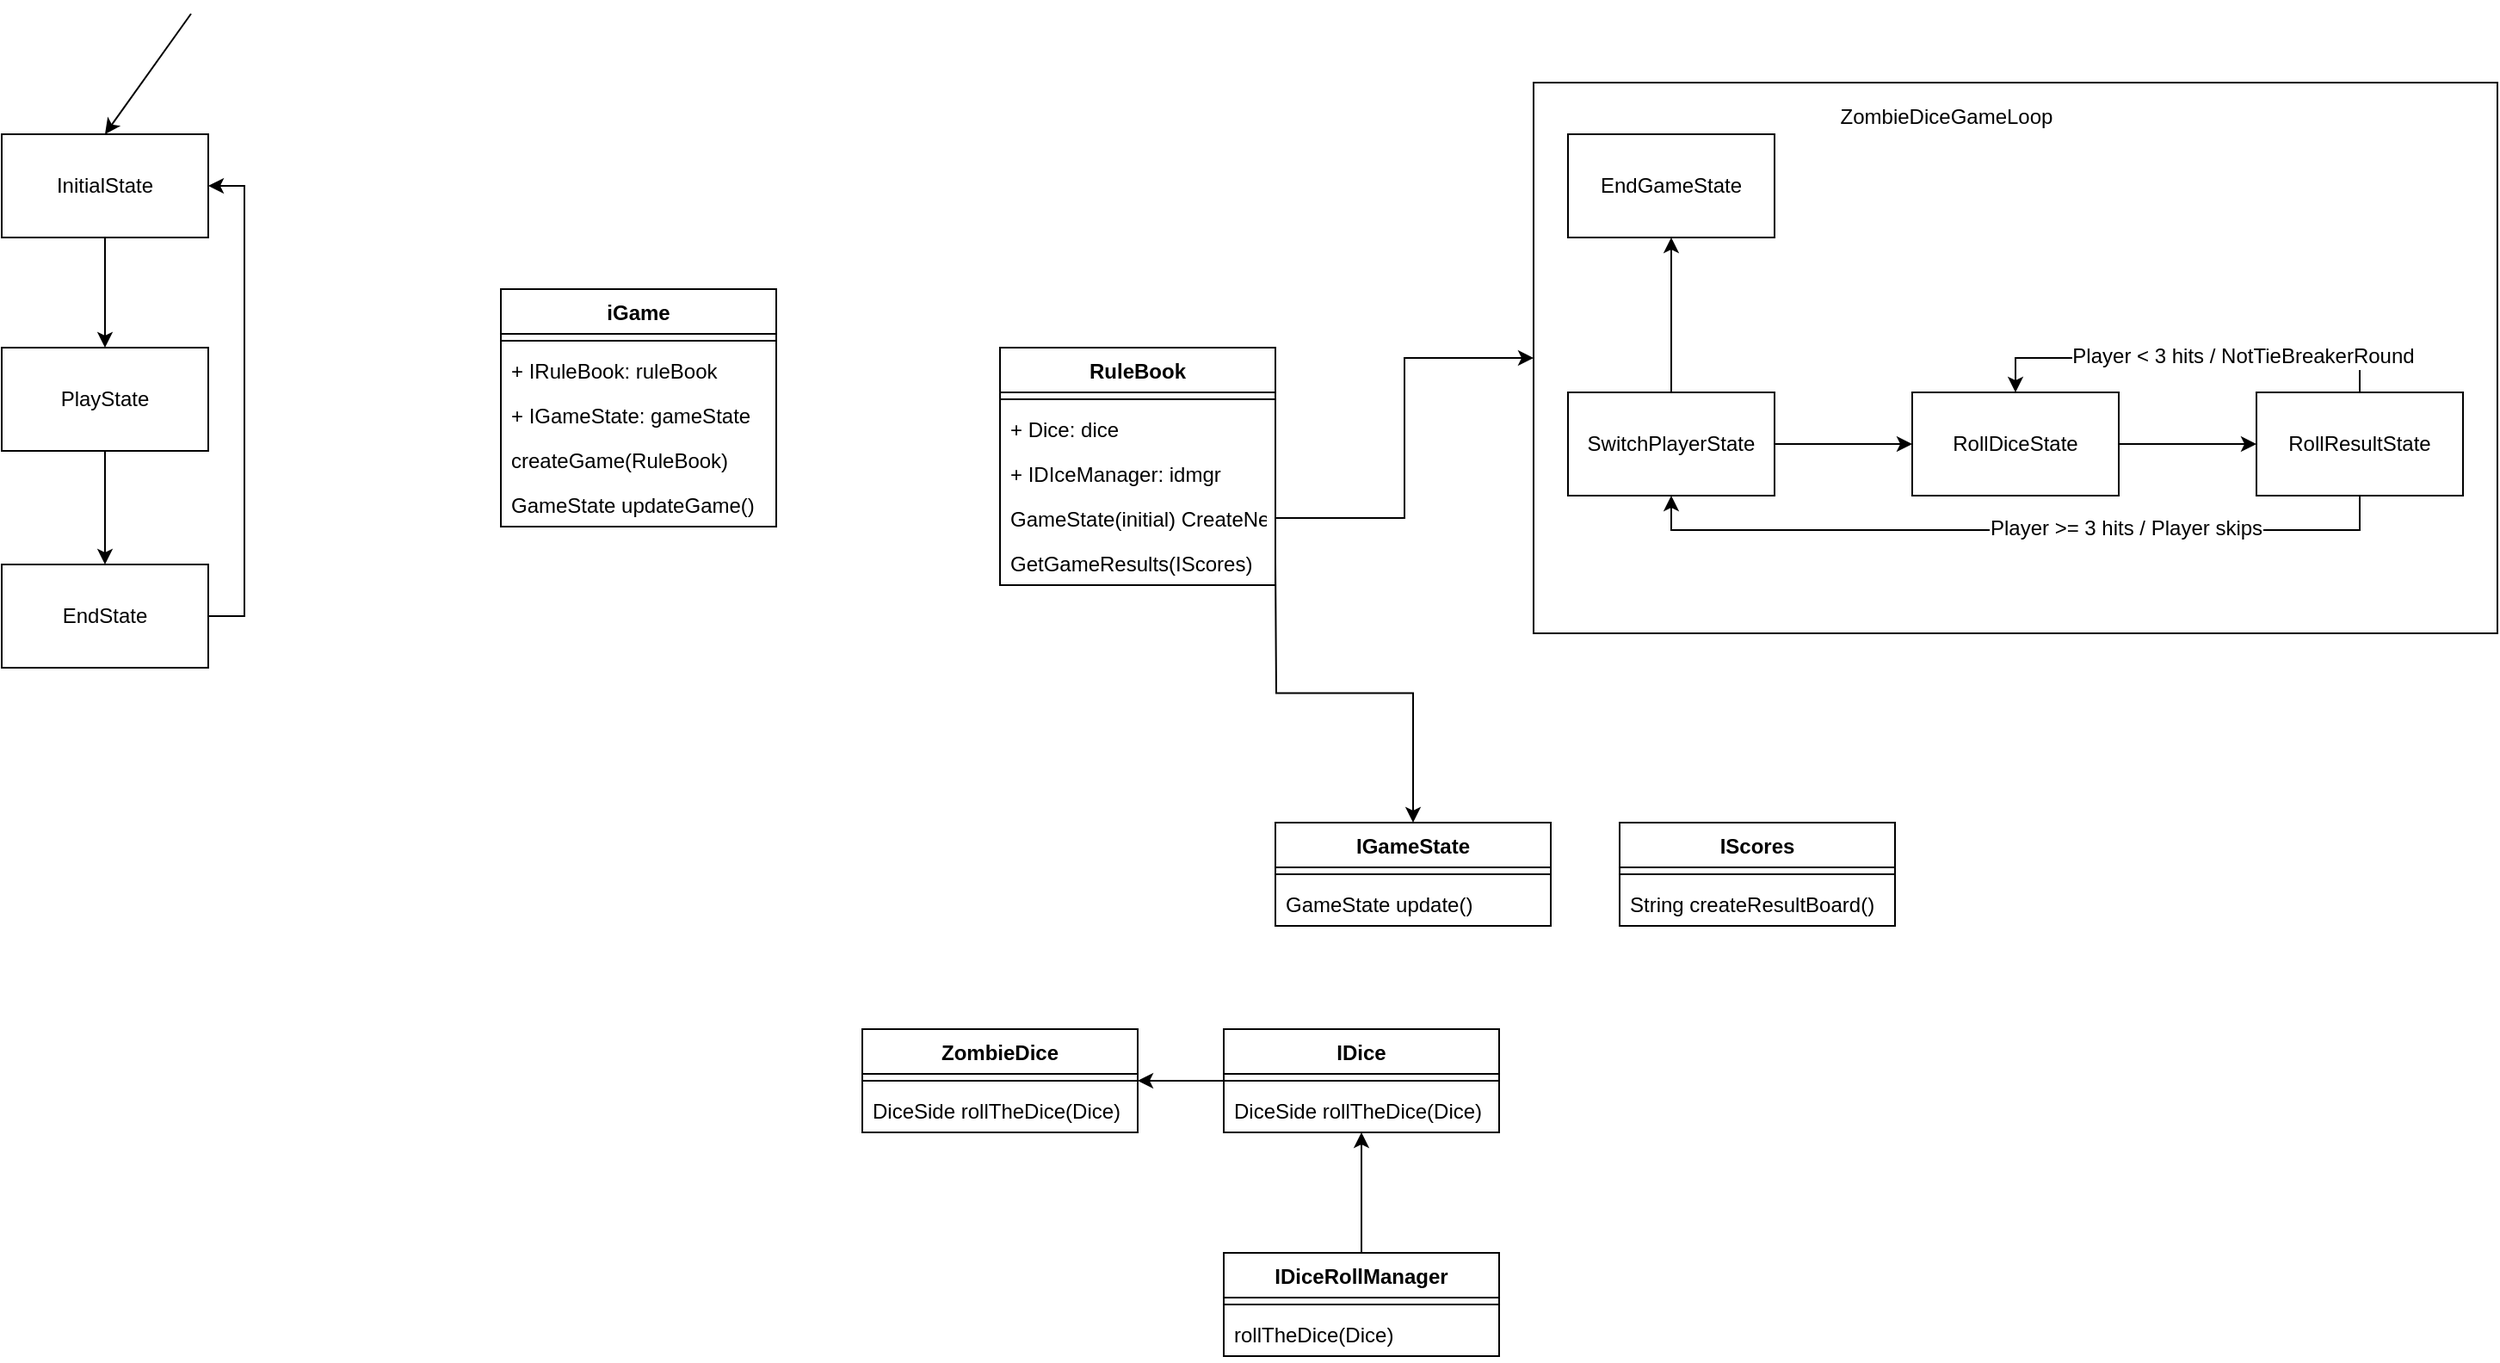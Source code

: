 <mxfile version="12.4.3" type="device" pages="1"><diagram id="Y9DKLKGN1FRlWJA68cGw" name="Page-1"><mxGraphModel dx="1673" dy="942" grid="1" gridSize="10" guides="1" tooltips="1" connect="1" arrows="1" fold="1" page="1" pageScale="1" pageWidth="3300" pageHeight="4681" math="0" shadow="0"><root><mxCell id="0"/><mxCell id="1" parent="0"/><mxCell id="IiKfLHHNJ83b9SnKh8jx-12" value="" style="rounded=0;whiteSpace=wrap;html=1;" vertex="1" parent="1"><mxGeometry x="920" y="400" width="560" height="320" as="geometry"/></mxCell><mxCell id="IiKfLHHNJ83b9SnKh8jx-3" style="edgeStyle=orthogonalEdgeStyle;rounded=0;orthogonalLoop=1;jettySize=auto;html=1;entryX=0;entryY=0.5;entryDx=0;entryDy=0;" edge="1" parent="1" source="IiKfLHHNJ83b9SnKh8jx-1" target="IiKfLHHNJ83b9SnKh8jx-2"><mxGeometry relative="1" as="geometry"/></mxCell><mxCell id="IiKfLHHNJ83b9SnKh8jx-11" style="edgeStyle=orthogonalEdgeStyle;rounded=0;orthogonalLoop=1;jettySize=auto;html=1;entryX=0.5;entryY=1;entryDx=0;entryDy=0;" edge="1" parent="1" source="IiKfLHHNJ83b9SnKh8jx-1" target="IiKfLHHNJ83b9SnKh8jx-10"><mxGeometry relative="1" as="geometry"/></mxCell><mxCell id="IiKfLHHNJ83b9SnKh8jx-1" value="&lt;div&gt;SwitchPlayerState&lt;/div&gt;" style="rounded=0;whiteSpace=wrap;html=1;" vertex="1" parent="1"><mxGeometry x="940" y="580" width="120" height="60" as="geometry"/></mxCell><mxCell id="IiKfLHHNJ83b9SnKh8jx-5" style="edgeStyle=orthogonalEdgeStyle;rounded=0;orthogonalLoop=1;jettySize=auto;html=1;" edge="1" parent="1" source="IiKfLHHNJ83b9SnKh8jx-2" target="IiKfLHHNJ83b9SnKh8jx-4"><mxGeometry relative="1" as="geometry"/></mxCell><mxCell id="IiKfLHHNJ83b9SnKh8jx-2" value="RollDiceState" style="rounded=0;whiteSpace=wrap;html=1;" vertex="1" parent="1"><mxGeometry x="1140" y="580" width="120" height="60" as="geometry"/></mxCell><mxCell id="IiKfLHHNJ83b9SnKh8jx-6" style="edgeStyle=orthogonalEdgeStyle;rounded=0;orthogonalLoop=1;jettySize=auto;html=1;entryX=0.5;entryY=0;entryDx=0;entryDy=0;" edge="1" parent="1" source="IiKfLHHNJ83b9SnKh8jx-4" target="IiKfLHHNJ83b9SnKh8jx-2"><mxGeometry relative="1" as="geometry"><Array as="points"><mxPoint x="1400" y="560"/><mxPoint x="1200" y="560"/></Array></mxGeometry></mxCell><mxCell id="IiKfLHHNJ83b9SnKh8jx-8" value="&lt;div&gt;Player &amp;lt; 3 hits / NotTieBreakerRound&lt;br&gt;&lt;/div&gt;" style="text;html=1;align=center;verticalAlign=middle;resizable=0;points=[];;labelBackgroundColor=#ffffff;" vertex="1" connectable="0" parent="IiKfLHHNJ83b9SnKh8jx-6"><mxGeometry x="-0.267" y="-1" relative="1" as="geometry"><mxPoint as="offset"/></mxGeometry></mxCell><mxCell id="IiKfLHHNJ83b9SnKh8jx-7" style="edgeStyle=orthogonalEdgeStyle;rounded=0;orthogonalLoop=1;jettySize=auto;html=1;entryX=0.5;entryY=1;entryDx=0;entryDy=0;" edge="1" parent="1" source="IiKfLHHNJ83b9SnKh8jx-4" target="IiKfLHHNJ83b9SnKh8jx-1"><mxGeometry relative="1" as="geometry"><Array as="points"><mxPoint x="1400" y="660"/><mxPoint x="1000" y="660"/></Array></mxGeometry></mxCell><mxCell id="IiKfLHHNJ83b9SnKh8jx-9" value="Player &amp;gt;= 3 hits / Player skips " style="text;html=1;align=center;verticalAlign=middle;resizable=0;points=[];;labelBackgroundColor=#ffffff;" vertex="1" connectable="0" parent="IiKfLHHNJ83b9SnKh8jx-7"><mxGeometry x="-0.291" y="-1" relative="1" as="geometry"><mxPoint as="offset"/></mxGeometry></mxCell><mxCell id="IiKfLHHNJ83b9SnKh8jx-4" value="RollResultState" style="rounded=0;whiteSpace=wrap;html=1;" vertex="1" parent="1"><mxGeometry x="1340" y="580" width="120" height="60" as="geometry"/></mxCell><mxCell id="IiKfLHHNJ83b9SnKh8jx-10" value="EndGameState" style="rounded=0;whiteSpace=wrap;html=1;" vertex="1" parent="1"><mxGeometry x="940" y="430" width="120" height="60" as="geometry"/></mxCell><mxCell id="IiKfLHHNJ83b9SnKh8jx-13" value="ZombieDiceGameLoop" style="text;html=1;strokeColor=none;fillColor=none;align=center;verticalAlign=middle;whiteSpace=wrap;rounded=0;" vertex="1" parent="1"><mxGeometry x="1140" y="410" width="40" height="20" as="geometry"/></mxCell><mxCell id="IiKfLHHNJ83b9SnKh8jx-19" value="RuleBook" style="swimlane;fontStyle=1;align=center;verticalAlign=top;childLayout=stackLayout;horizontal=1;startSize=26;horizontalStack=0;resizeParent=1;resizeParentMax=0;resizeLast=0;collapsible=1;marginBottom=0;" vertex="1" parent="1"><mxGeometry x="610" y="554" width="160" height="138" as="geometry"/></mxCell><mxCell id="IiKfLHHNJ83b9SnKh8jx-21" value="" style="line;strokeWidth=1;fillColor=none;align=left;verticalAlign=middle;spacingTop=-1;spacingLeft=3;spacingRight=3;rotatable=0;labelPosition=right;points=[];portConstraint=eastwest;" vertex="1" parent="IiKfLHHNJ83b9SnKh8jx-19"><mxGeometry y="26" width="160" height="8" as="geometry"/></mxCell><mxCell id="IiKfLHHNJ83b9SnKh8jx-44" value="+ Dice: dice" style="text;strokeColor=none;fillColor=none;align=left;verticalAlign=top;spacingLeft=4;spacingRight=4;overflow=hidden;rotatable=0;points=[[0,0.5],[1,0.5]];portConstraint=eastwest;" vertex="1" parent="IiKfLHHNJ83b9SnKh8jx-19"><mxGeometry y="34" width="160" height="26" as="geometry"/></mxCell><mxCell id="IiKfLHHNJ83b9SnKh8jx-56" value="+ IDIceManager: idmgr" style="text;strokeColor=none;fillColor=none;align=left;verticalAlign=top;spacingLeft=4;spacingRight=4;overflow=hidden;rotatable=0;points=[[0,0.5],[1,0.5]];portConstraint=eastwest;" vertex="1" parent="IiKfLHHNJ83b9SnKh8jx-19"><mxGeometry y="60" width="160" height="26" as="geometry"/></mxCell><mxCell id="IiKfLHHNJ83b9SnKh8jx-22" value="GameState(initial) CreateNewGame()" style="text;strokeColor=none;fillColor=none;align=left;verticalAlign=top;spacingLeft=4;spacingRight=4;overflow=hidden;rotatable=0;points=[[0,0.5],[1,0.5]];portConstraint=eastwest;" vertex="1" parent="IiKfLHHNJ83b9SnKh8jx-19"><mxGeometry y="86" width="160" height="26" as="geometry"/></mxCell><mxCell id="IiKfLHHNJ83b9SnKh8jx-36" value="GetGameResults(IScores)" style="text;strokeColor=none;fillColor=none;align=left;verticalAlign=top;spacingLeft=4;spacingRight=4;overflow=hidden;rotatable=0;points=[[0,0.5],[1,0.5]];portConstraint=eastwest;" vertex="1" parent="IiKfLHHNJ83b9SnKh8jx-19"><mxGeometry y="112" width="160" height="26" as="geometry"/></mxCell><mxCell id="IiKfLHHNJ83b9SnKh8jx-24" value="iGame" style="swimlane;fontStyle=1;align=center;verticalAlign=top;childLayout=stackLayout;horizontal=1;startSize=26;horizontalStack=0;resizeParent=1;resizeParentMax=0;resizeLast=0;collapsible=1;marginBottom=0;" vertex="1" parent="1"><mxGeometry x="320" y="520" width="160" height="138" as="geometry"/></mxCell><mxCell id="IiKfLHHNJ83b9SnKh8jx-25" value="" style="line;strokeWidth=1;fillColor=none;align=left;verticalAlign=middle;spacingTop=-1;spacingLeft=3;spacingRight=3;rotatable=0;labelPosition=right;points=[];portConstraint=eastwest;" vertex="1" parent="IiKfLHHNJ83b9SnKh8jx-24"><mxGeometry y="26" width="160" height="8" as="geometry"/></mxCell><mxCell id="IiKfLHHNJ83b9SnKh8jx-58" value="+ IRuleBook: ruleBook" style="text;strokeColor=none;fillColor=none;align=left;verticalAlign=top;spacingLeft=4;spacingRight=4;overflow=hidden;rotatable=0;points=[[0,0.5],[1,0.5]];portConstraint=eastwest;" vertex="1" parent="IiKfLHHNJ83b9SnKh8jx-24"><mxGeometry y="34" width="160" height="26" as="geometry"/></mxCell><mxCell id="IiKfLHHNJ83b9SnKh8jx-57" value="+ IGameState: gameState" style="text;strokeColor=none;fillColor=none;align=left;verticalAlign=top;spacingLeft=4;spacingRight=4;overflow=hidden;rotatable=0;points=[[0,0.5],[1,0.5]];portConstraint=eastwest;" vertex="1" parent="IiKfLHHNJ83b9SnKh8jx-24"><mxGeometry y="60" width="160" height="26" as="geometry"/></mxCell><mxCell id="IiKfLHHNJ83b9SnKh8jx-26" value="createGame(RuleBook)" style="text;strokeColor=none;fillColor=none;align=left;verticalAlign=top;spacingLeft=4;spacingRight=4;overflow=hidden;rotatable=0;points=[[0,0.5],[1,0.5]];portConstraint=eastwest;" vertex="1" parent="IiKfLHHNJ83b9SnKh8jx-24"><mxGeometry y="86" width="160" height="26" as="geometry"/></mxCell><mxCell id="IiKfLHHNJ83b9SnKh8jx-27" value="GameState updateGame()" style="text;strokeColor=none;fillColor=none;align=left;verticalAlign=top;spacingLeft=4;spacingRight=4;overflow=hidden;rotatable=0;points=[[0,0.5],[1,0.5]];portConstraint=eastwest;" vertex="1" parent="IiKfLHHNJ83b9SnKh8jx-24"><mxGeometry y="112" width="160" height="26" as="geometry"/></mxCell><mxCell id="IiKfLHHNJ83b9SnKh8jx-28" style="edgeStyle=orthogonalEdgeStyle;rounded=0;orthogonalLoop=1;jettySize=auto;html=1;entryX=0;entryY=0.5;entryDx=0;entryDy=0;" edge="1" parent="1" source="IiKfLHHNJ83b9SnKh8jx-22" target="IiKfLHHNJ83b9SnKh8jx-12"><mxGeometry relative="1" as="geometry"/></mxCell><mxCell id="IiKfLHHNJ83b9SnKh8jx-29" value="IGameState" style="swimlane;fontStyle=1;align=center;verticalAlign=top;childLayout=stackLayout;horizontal=1;startSize=26;horizontalStack=0;resizeParent=1;resizeParentMax=0;resizeLast=0;collapsible=1;marginBottom=0;" vertex="1" parent="1"><mxGeometry x="770" y="830" width="160" height="60" as="geometry"/></mxCell><mxCell id="IiKfLHHNJ83b9SnKh8jx-30" value="" style="line;strokeWidth=1;fillColor=none;align=left;verticalAlign=middle;spacingTop=-1;spacingLeft=3;spacingRight=3;rotatable=0;labelPosition=right;points=[];portConstraint=eastwest;" vertex="1" parent="IiKfLHHNJ83b9SnKh8jx-29"><mxGeometry y="26" width="160" height="8" as="geometry"/></mxCell><mxCell id="IiKfLHHNJ83b9SnKh8jx-31" value="GameState update()" style="text;strokeColor=none;fillColor=none;align=left;verticalAlign=top;spacingLeft=4;spacingRight=4;overflow=hidden;rotatable=0;points=[[0,0.5],[1,0.5]];portConstraint=eastwest;" vertex="1" parent="IiKfLHHNJ83b9SnKh8jx-29"><mxGeometry y="34" width="160" height="26" as="geometry"/></mxCell><mxCell id="IiKfLHHNJ83b9SnKh8jx-33" style="edgeStyle=orthogonalEdgeStyle;rounded=0;orthogonalLoop=1;jettySize=auto;html=1;entryX=0.5;entryY=0;entryDx=0;entryDy=0;" edge="1" parent="1" target="IiKfLHHNJ83b9SnKh8jx-29"><mxGeometry relative="1" as="geometry"><mxPoint x="770" y="678.588" as="sourcePoint"/></mxGeometry></mxCell><mxCell id="IiKfLHHNJ83b9SnKh8jx-37" value="IScores" style="swimlane;fontStyle=1;align=center;verticalAlign=top;childLayout=stackLayout;horizontal=1;startSize=26;horizontalStack=0;resizeParent=1;resizeParentMax=0;resizeLast=0;collapsible=1;marginBottom=0;" vertex="1" parent="1"><mxGeometry x="970" y="830" width="160" height="60" as="geometry"/></mxCell><mxCell id="IiKfLHHNJ83b9SnKh8jx-38" value="" style="line;strokeWidth=1;fillColor=none;align=left;verticalAlign=middle;spacingTop=-1;spacingLeft=3;spacingRight=3;rotatable=0;labelPosition=right;points=[];portConstraint=eastwest;" vertex="1" parent="IiKfLHHNJ83b9SnKh8jx-37"><mxGeometry y="26" width="160" height="8" as="geometry"/></mxCell><mxCell id="IiKfLHHNJ83b9SnKh8jx-39" value="String createResultBoard()" style="text;strokeColor=none;fillColor=none;align=left;verticalAlign=top;spacingLeft=4;spacingRight=4;overflow=hidden;rotatable=0;points=[[0,0.5],[1,0.5]];portConstraint=eastwest;" vertex="1" parent="IiKfLHHNJ83b9SnKh8jx-37"><mxGeometry y="34" width="160" height="26" as="geometry"/></mxCell><mxCell id="IiKfLHHNJ83b9SnKh8jx-51" style="edgeStyle=orthogonalEdgeStyle;rounded=0;orthogonalLoop=1;jettySize=auto;html=1;entryX=1;entryY=0.5;entryDx=0;entryDy=0;" edge="1" parent="1" source="IiKfLHHNJ83b9SnKh8jx-40" target="IiKfLHHNJ83b9SnKh8jx-48"><mxGeometry relative="1" as="geometry"/></mxCell><mxCell id="IiKfLHHNJ83b9SnKh8jx-40" value="IDice" style="swimlane;fontStyle=1;align=center;verticalAlign=top;childLayout=stackLayout;horizontal=1;startSize=26;horizontalStack=0;resizeParent=1;resizeParentMax=0;resizeLast=0;collapsible=1;marginBottom=0;" vertex="1" parent="1"><mxGeometry x="740" y="950" width="160" height="60" as="geometry"/></mxCell><mxCell id="IiKfLHHNJ83b9SnKh8jx-41" value="" style="line;strokeWidth=1;fillColor=none;align=left;verticalAlign=middle;spacingTop=-1;spacingLeft=3;spacingRight=3;rotatable=0;labelPosition=right;points=[];portConstraint=eastwest;" vertex="1" parent="IiKfLHHNJ83b9SnKh8jx-40"><mxGeometry y="26" width="160" height="8" as="geometry"/></mxCell><mxCell id="IiKfLHHNJ83b9SnKh8jx-42" value="DiceSide rollTheDice(Dice)" style="text;strokeColor=none;fillColor=none;align=left;verticalAlign=top;spacingLeft=4;spacingRight=4;overflow=hidden;rotatable=0;points=[[0,0.5],[1,0.5]];portConstraint=eastwest;" vertex="1" parent="IiKfLHHNJ83b9SnKh8jx-40"><mxGeometry y="34" width="160" height="26" as="geometry"/></mxCell><mxCell id="IiKfLHHNJ83b9SnKh8jx-48" value="ZombieDice" style="swimlane;fontStyle=1;align=center;verticalAlign=top;childLayout=stackLayout;horizontal=1;startSize=26;horizontalStack=0;resizeParent=1;resizeParentMax=0;resizeLast=0;collapsible=1;marginBottom=0;" vertex="1" parent="1"><mxGeometry x="530" y="950" width="160" height="60" as="geometry"/></mxCell><mxCell id="IiKfLHHNJ83b9SnKh8jx-49" value="" style="line;strokeWidth=1;fillColor=none;align=left;verticalAlign=middle;spacingTop=-1;spacingLeft=3;spacingRight=3;rotatable=0;labelPosition=right;points=[];portConstraint=eastwest;" vertex="1" parent="IiKfLHHNJ83b9SnKh8jx-48"><mxGeometry y="26" width="160" height="8" as="geometry"/></mxCell><mxCell id="IiKfLHHNJ83b9SnKh8jx-50" value="DiceSide rollTheDice(Dice)" style="text;strokeColor=none;fillColor=none;align=left;verticalAlign=top;spacingLeft=4;spacingRight=4;overflow=hidden;rotatable=0;points=[[0,0.5],[1,0.5]];portConstraint=eastwest;" vertex="1" parent="IiKfLHHNJ83b9SnKh8jx-48"><mxGeometry y="34" width="160" height="26" as="geometry"/></mxCell><mxCell id="IiKfLHHNJ83b9SnKh8jx-55" style="edgeStyle=orthogonalEdgeStyle;rounded=0;orthogonalLoop=1;jettySize=auto;html=1;" edge="1" parent="1" source="IiKfLHHNJ83b9SnKh8jx-52" target="IiKfLHHNJ83b9SnKh8jx-40"><mxGeometry relative="1" as="geometry"/></mxCell><mxCell id="IiKfLHHNJ83b9SnKh8jx-52" value="IDiceRollManager" style="swimlane;fontStyle=1;align=center;verticalAlign=top;childLayout=stackLayout;horizontal=1;startSize=26;horizontalStack=0;resizeParent=1;resizeParentMax=0;resizeLast=0;collapsible=1;marginBottom=0;" vertex="1" parent="1"><mxGeometry x="740" y="1080" width="160" height="60" as="geometry"/></mxCell><mxCell id="IiKfLHHNJ83b9SnKh8jx-53" value="" style="line;strokeWidth=1;fillColor=none;align=left;verticalAlign=middle;spacingTop=-1;spacingLeft=3;spacingRight=3;rotatable=0;labelPosition=right;points=[];portConstraint=eastwest;" vertex="1" parent="IiKfLHHNJ83b9SnKh8jx-52"><mxGeometry y="26" width="160" height="8" as="geometry"/></mxCell><mxCell id="IiKfLHHNJ83b9SnKh8jx-54" value="rollTheDice(Dice)" style="text;strokeColor=none;fillColor=none;align=left;verticalAlign=top;spacingLeft=4;spacingRight=4;overflow=hidden;rotatable=0;points=[[0,0.5],[1,0.5]];portConstraint=eastwest;" vertex="1" parent="IiKfLHHNJ83b9SnKh8jx-52"><mxGeometry y="34" width="160" height="26" as="geometry"/></mxCell><mxCell id="IiKfLHHNJ83b9SnKh8jx-63" style="edgeStyle=orthogonalEdgeStyle;rounded=0;orthogonalLoop=1;jettySize=auto;html=1;exitX=0.5;exitY=1;exitDx=0;exitDy=0;" edge="1" parent="1" source="IiKfLHHNJ83b9SnKh8jx-59" target="IiKfLHHNJ83b9SnKh8jx-60"><mxGeometry relative="1" as="geometry"/></mxCell><mxCell id="IiKfLHHNJ83b9SnKh8jx-59" value="InitialState" style="rounded=0;whiteSpace=wrap;html=1;" vertex="1" parent="1"><mxGeometry x="30" y="430" width="120" height="60" as="geometry"/></mxCell><mxCell id="IiKfLHHNJ83b9SnKh8jx-64" style="edgeStyle=orthogonalEdgeStyle;rounded=0;orthogonalLoop=1;jettySize=auto;html=1;exitX=0.5;exitY=1;exitDx=0;exitDy=0;" edge="1" parent="1" source="IiKfLHHNJ83b9SnKh8jx-60" target="IiKfLHHNJ83b9SnKh8jx-61"><mxGeometry relative="1" as="geometry"/></mxCell><mxCell id="IiKfLHHNJ83b9SnKh8jx-60" value="PlayState" style="rounded=0;whiteSpace=wrap;html=1;" vertex="1" parent="1"><mxGeometry x="30" y="554" width="120" height="60" as="geometry"/></mxCell><mxCell id="IiKfLHHNJ83b9SnKh8jx-65" style="edgeStyle=orthogonalEdgeStyle;rounded=0;orthogonalLoop=1;jettySize=auto;html=1;entryX=1;entryY=0.5;entryDx=0;entryDy=0;" edge="1" parent="1" source="IiKfLHHNJ83b9SnKh8jx-61" target="IiKfLHHNJ83b9SnKh8jx-59"><mxGeometry relative="1" as="geometry"><Array as="points"><mxPoint x="171" y="710"/><mxPoint x="171" y="460"/></Array></mxGeometry></mxCell><mxCell id="IiKfLHHNJ83b9SnKh8jx-61" value="EndState" style="rounded=0;whiteSpace=wrap;html=1;" vertex="1" parent="1"><mxGeometry x="30" y="680" width="120" height="60" as="geometry"/></mxCell><mxCell id="IiKfLHHNJ83b9SnKh8jx-62" value="" style="endArrow=classic;html=1;entryX=0.5;entryY=0;entryDx=0;entryDy=0;" edge="1" parent="1" target="IiKfLHHNJ83b9SnKh8jx-59"><mxGeometry width="50" height="50" relative="1" as="geometry"><mxPoint x="140" y="360" as="sourcePoint"/><mxPoint x="200" y="340" as="targetPoint"/></mxGeometry></mxCell></root></mxGraphModel></diagram></mxfile>